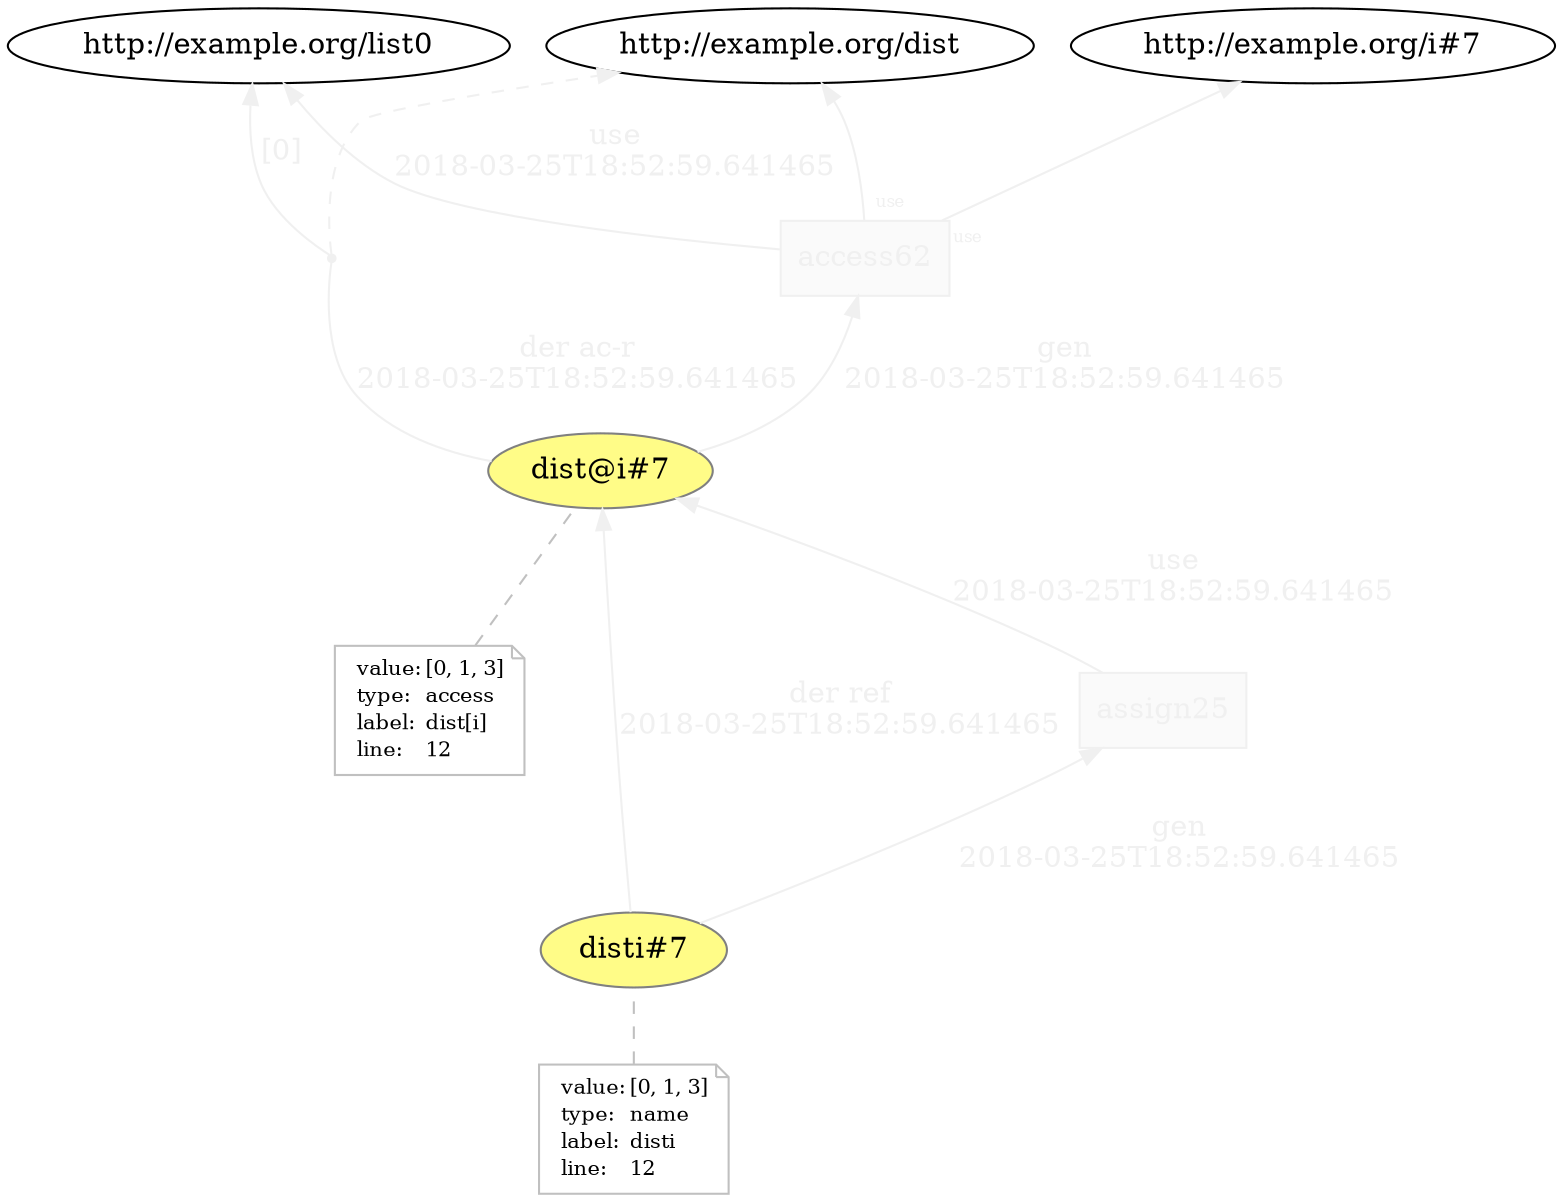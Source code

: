 digraph "PROV" { size="16,12"; rankdir="BT";
"http://example.org/dist@i#7" [fillcolor="#FFFC87",color="#808080",style="filled",label="dist@i#7",URL="http://example.org/dist@i#7"]
"http://example.org/dist@i#7-attrs" [color="gray",shape="note",fontsize="10",fontcolor="black",label=<<TABLE cellpadding="0" border="0">
	<TR>
	    <TD align="left">value:</TD>
	    <TD align="left">[0, 1, 3]</TD>
	</TR>
	<TR>
	    <TD align="left">type:</TD>
	    <TD align="left">access</TD>
	</TR>
	<TR>
	    <TD align="left">label:</TD>
	    <TD align="left">dist[i]</TD>
	</TR>
	<TR>
	    <TD align="left">line:</TD>
	    <TD align="left">12</TD>
	</TR>
</TABLE>>]
"http://example.org/dist@i#7-attrs" -> "http://example.org/dist@i#7" [color="gray",style="dashed",arrowhead="none"]
"http://example.org/access62" [fillcolor="#FAFAFA",color="#F0F0F0",shape="polygon",sides="4",style="filled",fontcolor="#F0F0F0",label="access62",URL="http://example.org/access62"]
"bn0" [shape="point",label="",fontcolor="#F0F0F0",color="#F0F0F0"]
"http://example.org/dist@i#7" -> "bn0" [fontsize="14",distance="1.5",angle="60.0",rotation="20",label="der ac-r
2018-03-25T18:52:59.641465",arrowhead="none",fontcolor="#F0F0F0",color="#F0F0F0"]
"bn0" -> "http://example.org/dist" [style="dashed",fontcolor="#F0F0F0",color="#F0F0F0"]
"bn0" -> "http://example.org/list0" [fontsize="14",distance="1.5",angle="60.0",rotation="20",label="[0]",fontcolor="#F0F0F0",color="#F0F0F0"]
"http://example.org/access62" -> "http://example.org/dist" [labelfontsize="8",labeldistance="1.5",labelangle="60.0",rotation="20",taillabel="use",fontcolor="#F0F0F0",color="#F0F0F0"]
"http://example.org/access62" -> "http://example.org/i#7" [labelfontsize="8",labeldistance="1.5",labelangle="60.0",rotation="20",taillabel="use",fontcolor="#F0F0F0",color="#F0F0F0"]
"http://example.org/disti#7" [fillcolor="#FFFC87",color="#808080",style="filled",label="disti#7",URL="http://example.org/disti#7"]
"http://example.org/disti#7-attrs" [color="gray",shape="note",fontsize="10",fontcolor="black",label=<<TABLE cellpadding="0" border="0">
	<TR>
	    <TD align="left">value:</TD>
	    <TD align="left">[0, 1, 3]</TD>
	</TR>
	<TR>
	    <TD align="left">type:</TD>
	    <TD align="left">name</TD>
	</TR>
	<TR>
	    <TD align="left">label:</TD>
	    <TD align="left">disti</TD>
	</TR>
	<TR>
	    <TD align="left">line:</TD>
	    <TD align="left">12</TD>
	</TR>
</TABLE>>]
"http://example.org/disti#7-attrs" -> "http://example.org/disti#7" [color="gray",style="dashed",arrowhead="none"]
"http://example.org/assign25" [fillcolor="#FAFAFA",color="#F0F0F0",shape="polygon",sides="4",style="filled",fontcolor="#F0F0F0",label="assign25",URL="http://example.org/assign25"]
"http://example.org/disti#7" -> "http://example.org/dist@i#7" [fontsize="14",distance="1.5",angle="60.0",rotation="20",label="der ref
2018-03-25T18:52:59.641465",fontcolor="#F0F0F0",color="#F0F0F0"]
"http://example.org/access62" -> "http://example.org/list0" [fontsize="14",distance="1.5",angle="60.0",rotation="20",label="use
2018-03-25T18:52:59.641465",fontcolor="#F0F0F0",color="#F0F0F0"]
"http://example.org/assign25" -> "http://example.org/dist@i#7" [fontsize="14",distance="1.5",angle="60.0",rotation="20",label="use
2018-03-25T18:52:59.641465",fontcolor="#F0F0F0",color="#F0F0F0"]
"http://example.org/dist@i#7" -> "http://example.org/access62" [fontsize="14",distance="1.5",angle="60.0",rotation="20",label="gen
2018-03-25T18:52:59.641465",fontcolor="#F0F0F0",color="#F0F0F0"]
"http://example.org/disti#7" -> "http://example.org/assign25" [fontsize="14",distance="1.5",angle="60.0",rotation="20",label="gen
2018-03-25T18:52:59.641465",fontcolor="#F0F0F0",color="#F0F0F0"]
}